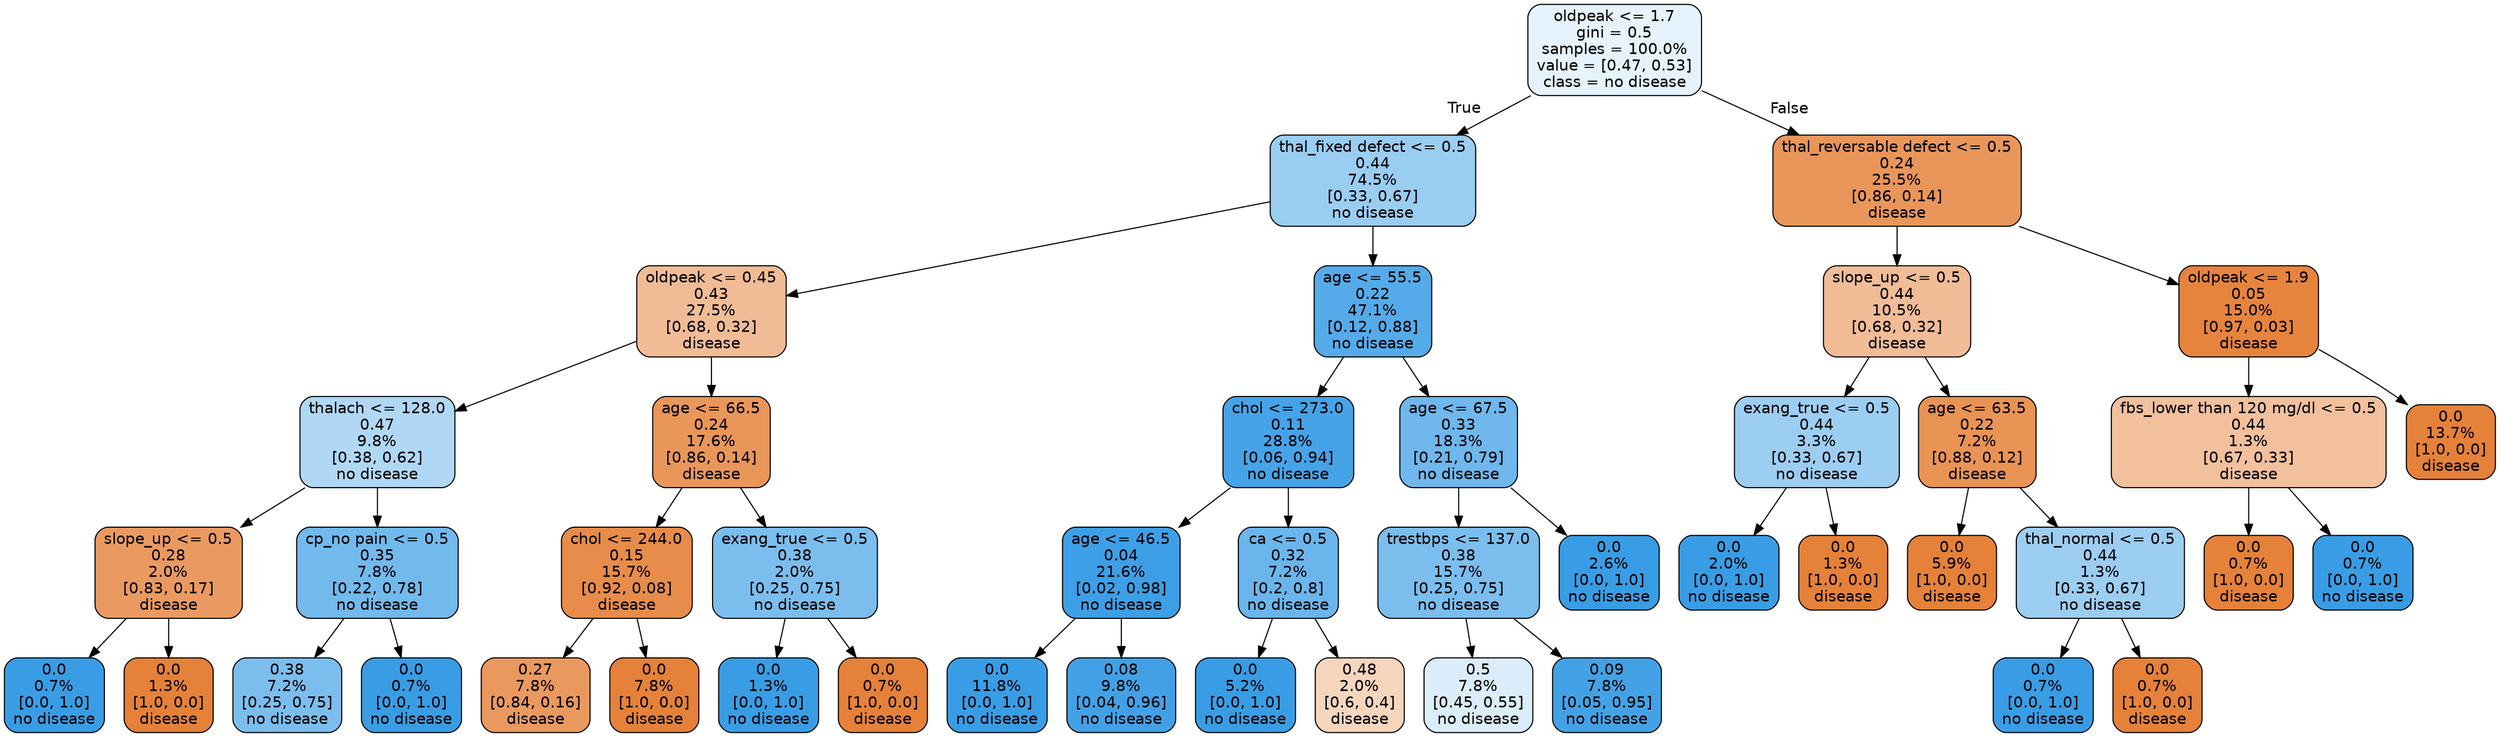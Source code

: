digraph Tree {
node [shape=box, style="filled, rounded", color="black", fontname=helvetica] ;
edge [fontname=helvetica] ;
0 [label="oldpeak <= 1.7\ngini = 0.5\nsamples = 100.0%\nvalue = [0.47, 0.53]\nclass = no disease", fillcolor="#e6f3fc"] ;
1 [label="thal_fixed defect <= 0.5\n0.44\n74.5%\n[0.33, 0.67]\nno disease", fillcolor="#9acdf2"] ;
0 -> 1 [labeldistance=2.5, labelangle=45, headlabel="True"] ;
2 [label="oldpeak <= 0.45\n0.43\n27.5%\n[0.68, 0.32]\ndisease", fillcolor="#f1bc95"] ;
1 -> 2 ;
3 [label="thalach <= 128.0\n0.47\n9.8%\n[0.38, 0.62]\nno disease", fillcolor="#b0d8f5"] ;
2 -> 3 ;
4 [label="slope_up <= 0.5\n0.28\n2.0%\n[0.83, 0.17]\ndisease", fillcolor="#ea9a61"] ;
3 -> 4 ;
5 [label="0.0\n0.7%\n[0.0, 1.0]\nno disease", fillcolor="#399de5"] ;
4 -> 5 ;
6 [label="0.0\n1.3%\n[1.0, 0.0]\ndisease", fillcolor="#e58139"] ;
4 -> 6 ;
7 [label="cp_no pain <= 0.5\n0.35\n7.8%\n[0.22, 0.78]\nno disease", fillcolor="#72b9ec"] ;
3 -> 7 ;
8 [label="0.38\n7.2%\n[0.25, 0.75]\nno disease", fillcolor="#7bbeee"] ;
7 -> 8 ;
9 [label="0.0\n0.7%\n[0.0, 1.0]\nno disease", fillcolor="#399de5"] ;
7 -> 9 ;
10 [label="age <= 66.5\n0.24\n17.6%\n[0.86, 0.14]\ndisease", fillcolor="#e9965a"] ;
2 -> 10 ;
11 [label="chol <= 244.0\n0.15\n15.7%\n[0.92, 0.08]\ndisease", fillcolor="#e78c4a"] ;
10 -> 11 ;
12 [label="0.27\n7.8%\n[0.84, 0.16]\ndisease", fillcolor="#ea995e"] ;
11 -> 12 ;
13 [label="0.0\n7.8%\n[1.0, 0.0]\ndisease", fillcolor="#e58139"] ;
11 -> 13 ;
14 [label="exang_true <= 0.5\n0.38\n2.0%\n[0.25, 0.75]\nno disease", fillcolor="#7bbeee"] ;
10 -> 14 ;
15 [label="0.0\n1.3%\n[0.0, 1.0]\nno disease", fillcolor="#399de5"] ;
14 -> 15 ;
16 [label="0.0\n0.7%\n[1.0, 0.0]\ndisease", fillcolor="#e58139"] ;
14 -> 16 ;
17 [label="age <= 55.5\n0.22\n47.1%\n[0.12, 0.88]\nno disease", fillcolor="#55abe9"] ;
1 -> 17 ;
18 [label="chol <= 273.0\n0.11\n28.8%\n[0.06, 0.94]\nno disease", fillcolor="#46a3e7"] ;
17 -> 18 ;
19 [label="age <= 46.5\n0.04\n21.6%\n[0.02, 0.98]\nno disease", fillcolor="#3d9fe6"] ;
18 -> 19 ;
20 [label="0.0\n11.8%\n[0.0, 1.0]\nno disease", fillcolor="#399de5"] ;
19 -> 20 ;
21 [label="0.08\n9.8%\n[0.04, 0.96]\nno disease", fillcolor="#42a1e6"] ;
19 -> 21 ;
22 [label="ca <= 0.5\n0.32\n7.2%\n[0.2, 0.8]\nno disease", fillcolor="#6ab6ec"] ;
18 -> 22 ;
23 [label="0.0\n5.2%\n[0.0, 1.0]\nno disease", fillcolor="#399de5"] ;
22 -> 23 ;
24 [label="0.48\n2.0%\n[0.6, 0.4]\ndisease", fillcolor="#f6d5bd"] ;
22 -> 24 ;
25 [label="age <= 67.5\n0.33\n18.3%\n[0.21, 0.79]\nno disease", fillcolor="#6fb7ec"] ;
17 -> 25 ;
26 [label="trestbps <= 137.0\n0.38\n15.7%\n[0.25, 0.75]\nno disease", fillcolor="#7bbeee"] ;
25 -> 26 ;
27 [label="0.5\n7.8%\n[0.45, 0.55]\nno disease", fillcolor="#dbedfa"] ;
26 -> 27 ;
28 [label="0.09\n7.8%\n[0.05, 0.95]\nno disease", fillcolor="#43a2e6"] ;
26 -> 28 ;
29 [label="0.0\n2.6%\n[0.0, 1.0]\nno disease", fillcolor="#399de5"] ;
25 -> 29 ;
30 [label="thal_reversable defect <= 0.5\n0.24\n25.5%\n[0.86, 0.14]\ndisease", fillcolor="#e9965a"] ;
0 -> 30 [labeldistance=2.5, labelangle=-45, headlabel="False"] ;
31 [label="slope_up <= 0.5\n0.44\n10.5%\n[0.68, 0.32]\ndisease", fillcolor="#f1bc96"] ;
30 -> 31 ;
32 [label="exang_true <= 0.5\n0.44\n3.3%\n[0.33, 0.67]\nno disease", fillcolor="#9ccef2"] ;
31 -> 32 ;
33 [label="0.0\n2.0%\n[0.0, 1.0]\nno disease", fillcolor="#399de5"] ;
32 -> 33 ;
34 [label="0.0\n1.3%\n[1.0, 0.0]\ndisease", fillcolor="#e58139"] ;
32 -> 34 ;
35 [label="age <= 63.5\n0.22\n7.2%\n[0.88, 0.12]\ndisease", fillcolor="#e99355"] ;
31 -> 35 ;
36 [label="0.0\n5.9%\n[1.0, 0.0]\ndisease", fillcolor="#e58139"] ;
35 -> 36 ;
37 [label="thal_normal <= 0.5\n0.44\n1.3%\n[0.33, 0.67]\nno disease", fillcolor="#9ccef2"] ;
35 -> 37 ;
38 [label="0.0\n0.7%\n[0.0, 1.0]\nno disease", fillcolor="#399de5"] ;
37 -> 38 ;
39 [label="0.0\n0.7%\n[1.0, 0.0]\ndisease", fillcolor="#e58139"] ;
37 -> 39 ;
40 [label="oldpeak <= 1.9\n0.05\n15.0%\n[0.97, 0.03]\ndisease", fillcolor="#e6843e"] ;
30 -> 40 ;
41 [label="fbs_lower than 120 mg/dl <= 0.5\n0.44\n1.3%\n[0.67, 0.33]\ndisease", fillcolor="#f2c09c"] ;
40 -> 41 ;
42 [label="0.0\n0.7%\n[1.0, 0.0]\ndisease", fillcolor="#e58139"] ;
41 -> 42 ;
43 [label="0.0\n0.7%\n[0.0, 1.0]\nno disease", fillcolor="#399de5"] ;
41 -> 43 ;
44 [label="0.0\n13.7%\n[1.0, 0.0]\ndisease", fillcolor="#e58139"] ;
40 -> 44 ;
}